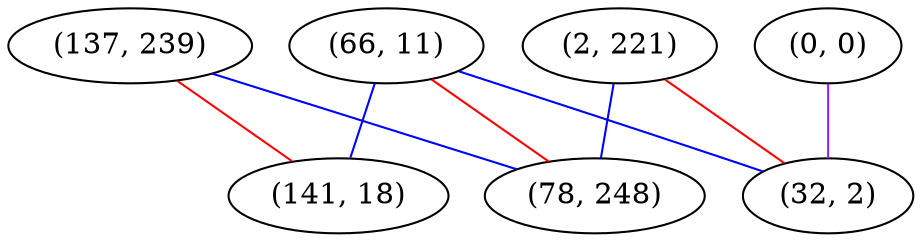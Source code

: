 graph "" {
"(2, 221)";
"(0, 0)";
"(137, 239)";
"(66, 11)";
"(78, 248)";
"(141, 18)";
"(32, 2)";
"(2, 221)" -- "(32, 2)"  [color=red, key=0, weight=1];
"(2, 221)" -- "(78, 248)"  [color=blue, key=0, weight=3];
"(0, 0)" -- "(32, 2)"  [color=purple, key=0, weight=4];
"(137, 239)" -- "(141, 18)"  [color=red, key=0, weight=1];
"(137, 239)" -- "(78, 248)"  [color=blue, key=0, weight=3];
"(66, 11)" -- "(141, 18)"  [color=blue, key=0, weight=3];
"(66, 11)" -- "(78, 248)"  [color=red, key=0, weight=1];
"(66, 11)" -- "(32, 2)"  [color=blue, key=0, weight=3];
}
